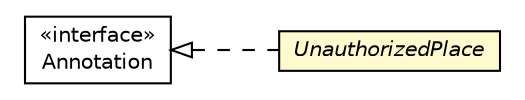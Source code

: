 #!/usr/local/bin/dot
#
# Class diagram 
# Generated by UMLGraph version R5_6-24-gf6e263 (http://www.umlgraph.org/)
#

digraph G {
	edge [fontname="Helvetica",fontsize=10,labelfontname="Helvetica",labelfontsize=10];
	node [fontname="Helvetica",fontsize=10,shape=plaintext];
	nodesep=0.25;
	ranksep=0.5;
	rankdir=LR;
	// com.gwtplatform.mvp.client.annotations.UnauthorizedPlace
	c388132 [label=<<table title="com.gwtplatform.mvp.client.annotations.UnauthorizedPlace" border="0" cellborder="1" cellspacing="0" cellpadding="2" port="p" bgcolor="lemonChiffon" href="./UnauthorizedPlace.html">
		<tr><td><table border="0" cellspacing="0" cellpadding="1">
<tr><td align="center" balign="center"><font face="Helvetica-Oblique"> UnauthorizedPlace </font></td></tr>
		</table></td></tr>
		</table>>, URL="./UnauthorizedPlace.html", fontname="Helvetica", fontcolor="black", fontsize=10.0];
	//com.gwtplatform.mvp.client.annotations.UnauthorizedPlace implements java.lang.annotation.Annotation
	c388633:p -> c388132:p [dir=back,arrowtail=empty,style=dashed];
	// java.lang.annotation.Annotation
	c388633 [label=<<table title="java.lang.annotation.Annotation" border="0" cellborder="1" cellspacing="0" cellpadding="2" port="p" href="http://download.oracle.com/javase/6/docs/api/java/lang/annotation/Annotation.html">
		<tr><td><table border="0" cellspacing="0" cellpadding="1">
<tr><td align="center" balign="center"> &#171;interface&#187; </td></tr>
<tr><td align="center" balign="center"> Annotation </td></tr>
		</table></td></tr>
		</table>>, URL="http://download.oracle.com/javase/6/docs/api/java/lang/annotation/Annotation.html", fontname="Helvetica", fontcolor="black", fontsize=10.0];
}


